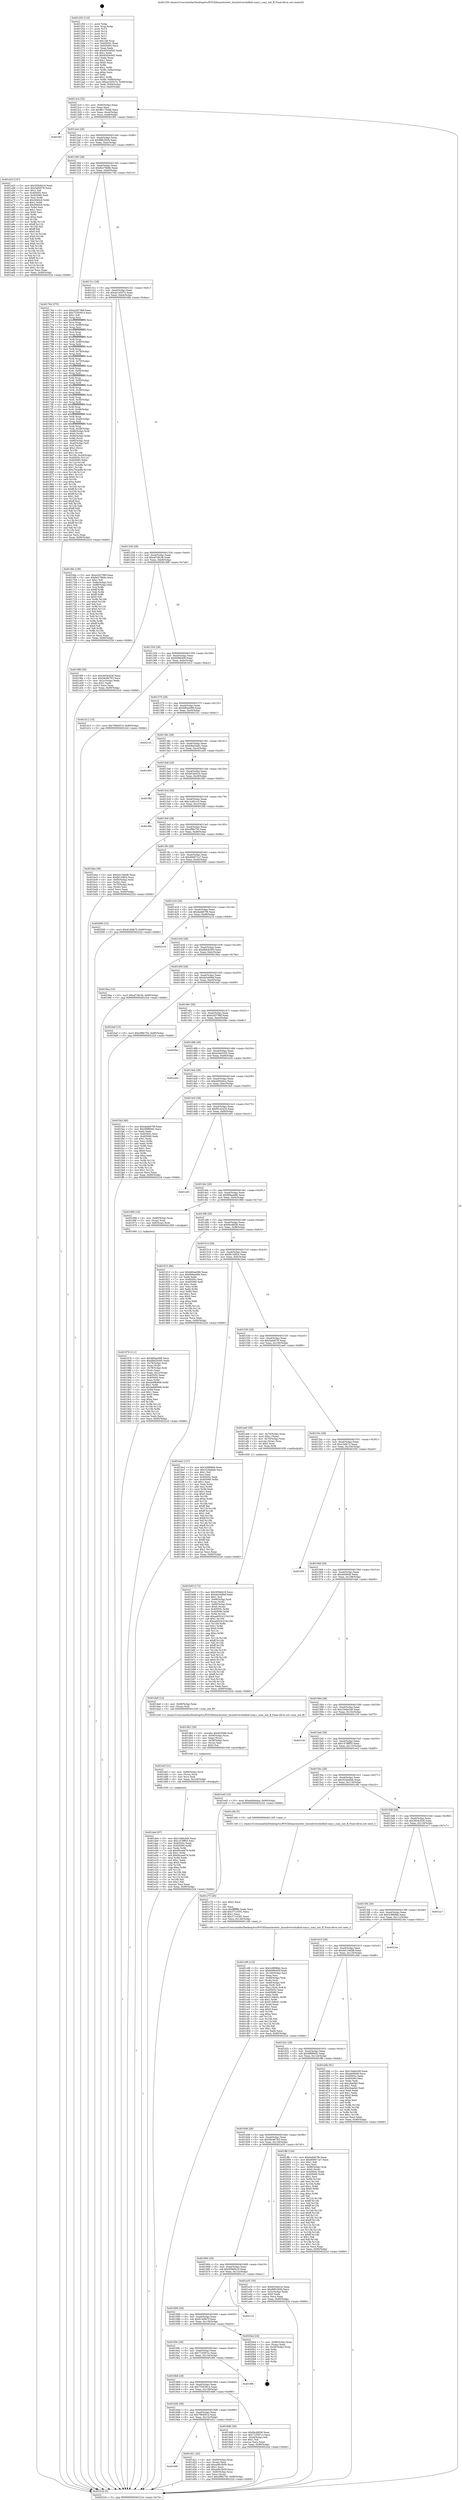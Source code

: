digraph "0x401250" {
  label = "0x401250 (/mnt/c/Users/mathe/Desktop/tcc/POCII/binaries/extr_linuxdrivershidhid-sony.c_sony_init_ff_Final-ollvm.out::main(0))"
  labelloc = "t"
  node[shape=record]

  Entry [label="",width=0.3,height=0.3,shape=circle,fillcolor=black,style=filled]
  "0x4012c4" [label="{
     0x4012c4 [32]\l
     | [instrs]\l
     &nbsp;&nbsp;0x4012c4 \<+6\>: mov -0x90(%rbp),%eax\l
     &nbsp;&nbsp;0x4012ca \<+2\>: mov %eax,%ecx\l
     &nbsp;&nbsp;0x4012cc \<+6\>: sub $0x86175dd8,%ecx\l
     &nbsp;&nbsp;0x4012d2 \<+6\>: mov %eax,-0xa4(%rbp)\l
     &nbsp;&nbsp;0x4012d8 \<+6\>: mov %ecx,-0xa8(%rbp)\l
     &nbsp;&nbsp;0x4012de \<+6\>: je 0000000000401f91 \<main+0xd41\>\l
  }"]
  "0x401f91" [label="{
     0x401f91\l
  }", style=dashed]
  "0x4012e4" [label="{
     0x4012e4 [28]\l
     | [instrs]\l
     &nbsp;&nbsp;0x4012e4 \<+5\>: jmp 00000000004012e9 \<main+0x99\>\l
     &nbsp;&nbsp;0x4012e9 \<+6\>: mov -0xa4(%rbp),%eax\l
     &nbsp;&nbsp;0x4012ef \<+5\>: sub $0x89fc282b,%eax\l
     &nbsp;&nbsp;0x4012f4 \<+6\>: mov %eax,-0xac(%rbp)\l
     &nbsp;&nbsp;0x4012fa \<+6\>: je 0000000000401a53 \<main+0x803\>\l
  }"]
  Exit [label="",width=0.3,height=0.3,shape=circle,fillcolor=black,style=filled,peripheries=2]
  "0x401a53" [label="{
     0x401a53 [147]\l
     | [instrs]\l
     &nbsp;&nbsp;0x401a53 \<+5\>: mov $0x5f3b8418,%eax\l
     &nbsp;&nbsp;0x401a58 \<+5\>: mov $0x5a84078,%ecx\l
     &nbsp;&nbsp;0x401a5d \<+2\>: mov $0x1,%dl\l
     &nbsp;&nbsp;0x401a5f \<+7\>: mov 0x40505c,%esi\l
     &nbsp;&nbsp;0x401a66 \<+7\>: mov 0x405060,%edi\l
     &nbsp;&nbsp;0x401a6d \<+3\>: mov %esi,%r8d\l
     &nbsp;&nbsp;0x401a70 \<+7\>: sub $0x5940c9,%r8d\l
     &nbsp;&nbsp;0x401a77 \<+4\>: sub $0x1,%r8d\l
     &nbsp;&nbsp;0x401a7b \<+7\>: add $0x5940c9,%r8d\l
     &nbsp;&nbsp;0x401a82 \<+4\>: imul %r8d,%esi\l
     &nbsp;&nbsp;0x401a86 \<+3\>: and $0x1,%esi\l
     &nbsp;&nbsp;0x401a89 \<+3\>: cmp $0x0,%esi\l
     &nbsp;&nbsp;0x401a8c \<+4\>: sete %r9b\l
     &nbsp;&nbsp;0x401a90 \<+3\>: cmp $0xa,%edi\l
     &nbsp;&nbsp;0x401a93 \<+4\>: setl %r10b\l
     &nbsp;&nbsp;0x401a97 \<+3\>: mov %r9b,%r11b\l
     &nbsp;&nbsp;0x401a9a \<+4\>: xor $0xff,%r11b\l
     &nbsp;&nbsp;0x401a9e \<+3\>: mov %r10b,%bl\l
     &nbsp;&nbsp;0x401aa1 \<+3\>: xor $0xff,%bl\l
     &nbsp;&nbsp;0x401aa4 \<+3\>: xor $0x0,%dl\l
     &nbsp;&nbsp;0x401aa7 \<+3\>: mov %r11b,%r14b\l
     &nbsp;&nbsp;0x401aaa \<+4\>: and $0x0,%r14b\l
     &nbsp;&nbsp;0x401aae \<+3\>: and %dl,%r9b\l
     &nbsp;&nbsp;0x401ab1 \<+3\>: mov %bl,%r15b\l
     &nbsp;&nbsp;0x401ab4 \<+4\>: and $0x0,%r15b\l
     &nbsp;&nbsp;0x401ab8 \<+3\>: and %dl,%r10b\l
     &nbsp;&nbsp;0x401abb \<+3\>: or %r9b,%r14b\l
     &nbsp;&nbsp;0x401abe \<+3\>: or %r10b,%r15b\l
     &nbsp;&nbsp;0x401ac1 \<+3\>: xor %r15b,%r14b\l
     &nbsp;&nbsp;0x401ac4 \<+3\>: or %bl,%r11b\l
     &nbsp;&nbsp;0x401ac7 \<+4\>: xor $0xff,%r11b\l
     &nbsp;&nbsp;0x401acb \<+3\>: or $0x0,%dl\l
     &nbsp;&nbsp;0x401ace \<+3\>: and %dl,%r11b\l
     &nbsp;&nbsp;0x401ad1 \<+3\>: or %r11b,%r14b\l
     &nbsp;&nbsp;0x401ad4 \<+4\>: test $0x1,%r14b\l
     &nbsp;&nbsp;0x401ad8 \<+3\>: cmovne %ecx,%eax\l
     &nbsp;&nbsp;0x401adb \<+6\>: mov %eax,-0x90(%rbp)\l
     &nbsp;&nbsp;0x401ae1 \<+5\>: jmp 000000000040222d \<main+0xfdd\>\l
  }"]
  "0x401300" [label="{
     0x401300 [28]\l
     | [instrs]\l
     &nbsp;&nbsp;0x401300 \<+5\>: jmp 0000000000401305 \<main+0xb5\>\l
     &nbsp;&nbsp;0x401305 \<+6\>: mov -0xa4(%rbp),%eax\l
     &nbsp;&nbsp;0x40130b \<+5\>: sub $0x8e278b8e,%eax\l
     &nbsp;&nbsp;0x401310 \<+6\>: mov %eax,-0xb0(%rbp)\l
     &nbsp;&nbsp;0x401316 \<+6\>: je 0000000000401764 \<main+0x514\>\l
  }"]
  "0x401de4" [label="{
     0x401de4 [97]\l
     | [instrs]\l
     &nbsp;&nbsp;0x401de4 \<+5\>: mov $0x10e8e549,%eax\l
     &nbsp;&nbsp;0x401de9 \<+5\>: mov $0x1478ff55,%esi\l
     &nbsp;&nbsp;0x401dee \<+7\>: mov 0x40505c,%edx\l
     &nbsp;&nbsp;0x401df5 \<+8\>: mov 0x405060,%r8d\l
     &nbsp;&nbsp;0x401dfd \<+3\>: mov %edx,%r9d\l
     &nbsp;&nbsp;0x401e00 \<+7\>: sub $0x95cee679,%r9d\l
     &nbsp;&nbsp;0x401e07 \<+4\>: sub $0x1,%r9d\l
     &nbsp;&nbsp;0x401e0b \<+7\>: add $0x95cee679,%r9d\l
     &nbsp;&nbsp;0x401e12 \<+4\>: imul %r9d,%edx\l
     &nbsp;&nbsp;0x401e16 \<+3\>: and $0x1,%edx\l
     &nbsp;&nbsp;0x401e19 \<+3\>: cmp $0x0,%edx\l
     &nbsp;&nbsp;0x401e1c \<+4\>: sete %r10b\l
     &nbsp;&nbsp;0x401e20 \<+4\>: cmp $0xa,%r8d\l
     &nbsp;&nbsp;0x401e24 \<+4\>: setl %r11b\l
     &nbsp;&nbsp;0x401e28 \<+3\>: mov %r10b,%bl\l
     &nbsp;&nbsp;0x401e2b \<+3\>: and %r11b,%bl\l
     &nbsp;&nbsp;0x401e2e \<+3\>: xor %r11b,%r10b\l
     &nbsp;&nbsp;0x401e31 \<+3\>: or %r10b,%bl\l
     &nbsp;&nbsp;0x401e34 \<+3\>: test $0x1,%bl\l
     &nbsp;&nbsp;0x401e37 \<+3\>: cmovne %esi,%eax\l
     &nbsp;&nbsp;0x401e3a \<+6\>: mov %eax,-0x90(%rbp)\l
     &nbsp;&nbsp;0x401e40 \<+5\>: jmp 000000000040222d \<main+0xfdd\>\l
  }"]
  "0x401764" [label="{
     0x401764 [370]\l
     | [instrs]\l
     &nbsp;&nbsp;0x401764 \<+5\>: mov $0xe2d3796f,%eax\l
     &nbsp;&nbsp;0x401769 \<+5\>: mov $0x75303914,%ecx\l
     &nbsp;&nbsp;0x40176e \<+2\>: mov $0x1,%dl\l
     &nbsp;&nbsp;0x401770 \<+3\>: mov %rsp,%rsi\l
     &nbsp;&nbsp;0x401773 \<+4\>: add $0xfffffffffffffff0,%rsi\l
     &nbsp;&nbsp;0x401777 \<+3\>: mov %rsi,%rsp\l
     &nbsp;&nbsp;0x40177a \<+7\>: mov %rsi,-0x88(%rbp)\l
     &nbsp;&nbsp;0x401781 \<+3\>: mov %rsp,%rsi\l
     &nbsp;&nbsp;0x401784 \<+4\>: add $0xfffffffffffffff0,%rsi\l
     &nbsp;&nbsp;0x401788 \<+3\>: mov %rsi,%rsp\l
     &nbsp;&nbsp;0x40178b \<+3\>: mov %rsp,%rdi\l
     &nbsp;&nbsp;0x40178e \<+4\>: add $0xfffffffffffffff0,%rdi\l
     &nbsp;&nbsp;0x401792 \<+3\>: mov %rdi,%rsp\l
     &nbsp;&nbsp;0x401795 \<+4\>: mov %rdi,-0x80(%rbp)\l
     &nbsp;&nbsp;0x401799 \<+3\>: mov %rsp,%rdi\l
     &nbsp;&nbsp;0x40179c \<+4\>: add $0xfffffffffffffff0,%rdi\l
     &nbsp;&nbsp;0x4017a0 \<+3\>: mov %rdi,%rsp\l
     &nbsp;&nbsp;0x4017a3 \<+4\>: mov %rdi,-0x78(%rbp)\l
     &nbsp;&nbsp;0x4017a7 \<+3\>: mov %rsp,%rdi\l
     &nbsp;&nbsp;0x4017aa \<+4\>: add $0xfffffffffffffff0,%rdi\l
     &nbsp;&nbsp;0x4017ae \<+3\>: mov %rdi,%rsp\l
     &nbsp;&nbsp;0x4017b1 \<+4\>: mov %rdi,-0x70(%rbp)\l
     &nbsp;&nbsp;0x4017b5 \<+3\>: mov %rsp,%rdi\l
     &nbsp;&nbsp;0x4017b8 \<+4\>: add $0xfffffffffffffff0,%rdi\l
     &nbsp;&nbsp;0x4017bc \<+3\>: mov %rdi,%rsp\l
     &nbsp;&nbsp;0x4017bf \<+4\>: mov %rdi,-0x68(%rbp)\l
     &nbsp;&nbsp;0x4017c3 \<+3\>: mov %rsp,%rdi\l
     &nbsp;&nbsp;0x4017c6 \<+4\>: add $0xfffffffffffffff0,%rdi\l
     &nbsp;&nbsp;0x4017ca \<+3\>: mov %rdi,%rsp\l
     &nbsp;&nbsp;0x4017cd \<+4\>: mov %rdi,-0x60(%rbp)\l
     &nbsp;&nbsp;0x4017d1 \<+3\>: mov %rsp,%rdi\l
     &nbsp;&nbsp;0x4017d4 \<+4\>: add $0xfffffffffffffff0,%rdi\l
     &nbsp;&nbsp;0x4017d8 \<+3\>: mov %rdi,%rsp\l
     &nbsp;&nbsp;0x4017db \<+4\>: mov %rdi,-0x58(%rbp)\l
     &nbsp;&nbsp;0x4017df \<+3\>: mov %rsp,%rdi\l
     &nbsp;&nbsp;0x4017e2 \<+4\>: add $0xfffffffffffffff0,%rdi\l
     &nbsp;&nbsp;0x4017e6 \<+3\>: mov %rdi,%rsp\l
     &nbsp;&nbsp;0x4017e9 \<+4\>: mov %rdi,-0x50(%rbp)\l
     &nbsp;&nbsp;0x4017ed \<+3\>: mov %rsp,%rdi\l
     &nbsp;&nbsp;0x4017f0 \<+4\>: add $0xfffffffffffffff0,%rdi\l
     &nbsp;&nbsp;0x4017f4 \<+3\>: mov %rdi,%rsp\l
     &nbsp;&nbsp;0x4017f7 \<+4\>: mov %rdi,-0x48(%rbp)\l
     &nbsp;&nbsp;0x4017fb \<+3\>: mov %rsp,%rdi\l
     &nbsp;&nbsp;0x4017fe \<+4\>: add $0xfffffffffffffff0,%rdi\l
     &nbsp;&nbsp;0x401802 \<+3\>: mov %rdi,%rsp\l
     &nbsp;&nbsp;0x401805 \<+4\>: mov %rdi,-0x40(%rbp)\l
     &nbsp;&nbsp;0x401809 \<+3\>: mov %rsp,%rdi\l
     &nbsp;&nbsp;0x40180c \<+4\>: add $0xfffffffffffffff0,%rdi\l
     &nbsp;&nbsp;0x401810 \<+3\>: mov %rdi,%rsp\l
     &nbsp;&nbsp;0x401813 \<+4\>: mov %rdi,-0x38(%rbp)\l
     &nbsp;&nbsp;0x401817 \<+7\>: mov -0x88(%rbp),%rdi\l
     &nbsp;&nbsp;0x40181e \<+6\>: movl $0x0,(%rdi)\l
     &nbsp;&nbsp;0x401824 \<+7\>: mov -0x94(%rbp),%r8d\l
     &nbsp;&nbsp;0x40182b \<+3\>: mov %r8d,(%rsi)\l
     &nbsp;&nbsp;0x40182e \<+4\>: mov -0x80(%rbp),%rdi\l
     &nbsp;&nbsp;0x401832 \<+7\>: mov -0xa0(%rbp),%r9\l
     &nbsp;&nbsp;0x401839 \<+3\>: mov %r9,(%rdi)\l
     &nbsp;&nbsp;0x40183c \<+3\>: cmpl $0x2,(%rsi)\l
     &nbsp;&nbsp;0x40183f \<+4\>: setne %r10b\l
     &nbsp;&nbsp;0x401843 \<+4\>: and $0x1,%r10b\l
     &nbsp;&nbsp;0x401847 \<+4\>: mov %r10b,-0x2d(%rbp)\l
     &nbsp;&nbsp;0x40184b \<+8\>: mov 0x40505c,%r11d\l
     &nbsp;&nbsp;0x401853 \<+7\>: mov 0x405060,%ebx\l
     &nbsp;&nbsp;0x40185a \<+3\>: mov %r11d,%r14d\l
     &nbsp;&nbsp;0x40185d \<+7\>: add $0xc7bcadfe,%r14d\l
     &nbsp;&nbsp;0x401864 \<+4\>: sub $0x1,%r14d\l
     &nbsp;&nbsp;0x401868 \<+7\>: sub $0xc7bcadfe,%r14d\l
     &nbsp;&nbsp;0x40186f \<+4\>: imul %r14d,%r11d\l
     &nbsp;&nbsp;0x401873 \<+4\>: and $0x1,%r11d\l
     &nbsp;&nbsp;0x401877 \<+4\>: cmp $0x0,%r11d\l
     &nbsp;&nbsp;0x40187b \<+4\>: sete %r10b\l
     &nbsp;&nbsp;0x40187f \<+3\>: cmp $0xa,%ebx\l
     &nbsp;&nbsp;0x401882 \<+4\>: setl %r15b\l
     &nbsp;&nbsp;0x401886 \<+3\>: mov %r10b,%r12b\l
     &nbsp;&nbsp;0x401889 \<+4\>: xor $0xff,%r12b\l
     &nbsp;&nbsp;0x40188d \<+3\>: mov %r15b,%r13b\l
     &nbsp;&nbsp;0x401890 \<+4\>: xor $0xff,%r13b\l
     &nbsp;&nbsp;0x401894 \<+3\>: xor $0x1,%dl\l
     &nbsp;&nbsp;0x401897 \<+3\>: mov %r12b,%sil\l
     &nbsp;&nbsp;0x40189a \<+4\>: and $0xff,%sil\l
     &nbsp;&nbsp;0x40189e \<+3\>: and %dl,%r10b\l
     &nbsp;&nbsp;0x4018a1 \<+3\>: mov %r13b,%dil\l
     &nbsp;&nbsp;0x4018a4 \<+4\>: and $0xff,%dil\l
     &nbsp;&nbsp;0x4018a8 \<+3\>: and %dl,%r15b\l
     &nbsp;&nbsp;0x4018ab \<+3\>: or %r10b,%sil\l
     &nbsp;&nbsp;0x4018ae \<+3\>: or %r15b,%dil\l
     &nbsp;&nbsp;0x4018b1 \<+3\>: xor %dil,%sil\l
     &nbsp;&nbsp;0x4018b4 \<+3\>: or %r13b,%r12b\l
     &nbsp;&nbsp;0x4018b7 \<+4\>: xor $0xff,%r12b\l
     &nbsp;&nbsp;0x4018bb \<+3\>: or $0x1,%dl\l
     &nbsp;&nbsp;0x4018be \<+3\>: and %dl,%r12b\l
     &nbsp;&nbsp;0x4018c1 \<+3\>: or %r12b,%sil\l
     &nbsp;&nbsp;0x4018c4 \<+4\>: test $0x1,%sil\l
     &nbsp;&nbsp;0x4018c8 \<+3\>: cmovne %ecx,%eax\l
     &nbsp;&nbsp;0x4018cb \<+6\>: mov %eax,-0x90(%rbp)\l
     &nbsp;&nbsp;0x4018d1 \<+5\>: jmp 000000000040222d \<main+0xfdd\>\l
  }"]
  "0x40131c" [label="{
     0x40131c [28]\l
     | [instrs]\l
     &nbsp;&nbsp;0x40131c \<+5\>: jmp 0000000000401321 \<main+0xd1\>\l
     &nbsp;&nbsp;0x401321 \<+6\>: mov -0xa4(%rbp),%eax\l
     &nbsp;&nbsp;0x401327 \<+5\>: sub $0xae1b507e,%eax\l
     &nbsp;&nbsp;0x40132c \<+6\>: mov %eax,-0xb4(%rbp)\l
     &nbsp;&nbsp;0x401332 \<+6\>: je 00000000004016fa \<main+0x4aa\>\l
  }"]
  "0x401dcf" [label="{
     0x401dcf [21]\l
     | [instrs]\l
     &nbsp;&nbsp;0x401dcf \<+4\>: mov -0x68(%rbp),%rcx\l
     &nbsp;&nbsp;0x401dd3 \<+3\>: mov (%rcx),%rcx\l
     &nbsp;&nbsp;0x401dd6 \<+3\>: mov %rcx,%rdi\l
     &nbsp;&nbsp;0x401dd9 \<+6\>: mov %eax,-0x144(%rbp)\l
     &nbsp;&nbsp;0x401ddf \<+5\>: call 0000000000401030 \<free@plt\>\l
     | [calls]\l
     &nbsp;&nbsp;0x401030 \{1\} (unknown)\l
  }"]
  "0x4016fa" [label="{
     0x4016fa [106]\l
     | [instrs]\l
     &nbsp;&nbsp;0x4016fa \<+5\>: mov $0xe2d3796f,%eax\l
     &nbsp;&nbsp;0x4016ff \<+5\>: mov $0x8e278b8e,%ecx\l
     &nbsp;&nbsp;0x401704 \<+2\>: mov $0x1,%dl\l
     &nbsp;&nbsp;0x401706 \<+7\>: mov -0x8a(%rbp),%sil\l
     &nbsp;&nbsp;0x40170d \<+7\>: mov -0x89(%rbp),%dil\l
     &nbsp;&nbsp;0x401714 \<+3\>: mov %sil,%r8b\l
     &nbsp;&nbsp;0x401717 \<+4\>: xor $0xff,%r8b\l
     &nbsp;&nbsp;0x40171b \<+3\>: mov %dil,%r9b\l
     &nbsp;&nbsp;0x40171e \<+4\>: xor $0xff,%r9b\l
     &nbsp;&nbsp;0x401722 \<+3\>: xor $0x0,%dl\l
     &nbsp;&nbsp;0x401725 \<+3\>: mov %r8b,%r10b\l
     &nbsp;&nbsp;0x401728 \<+4\>: and $0x0,%r10b\l
     &nbsp;&nbsp;0x40172c \<+3\>: and %dl,%sil\l
     &nbsp;&nbsp;0x40172f \<+3\>: mov %r9b,%r11b\l
     &nbsp;&nbsp;0x401732 \<+4\>: and $0x0,%r11b\l
     &nbsp;&nbsp;0x401736 \<+3\>: and %dl,%dil\l
     &nbsp;&nbsp;0x401739 \<+3\>: or %sil,%r10b\l
     &nbsp;&nbsp;0x40173c \<+3\>: or %dil,%r11b\l
     &nbsp;&nbsp;0x40173f \<+3\>: xor %r11b,%r10b\l
     &nbsp;&nbsp;0x401742 \<+3\>: or %r9b,%r8b\l
     &nbsp;&nbsp;0x401745 \<+4\>: xor $0xff,%r8b\l
     &nbsp;&nbsp;0x401749 \<+3\>: or $0x0,%dl\l
     &nbsp;&nbsp;0x40174c \<+3\>: and %dl,%r8b\l
     &nbsp;&nbsp;0x40174f \<+3\>: or %r8b,%r10b\l
     &nbsp;&nbsp;0x401752 \<+4\>: test $0x1,%r10b\l
     &nbsp;&nbsp;0x401756 \<+3\>: cmovne %ecx,%eax\l
     &nbsp;&nbsp;0x401759 \<+6\>: mov %eax,-0x90(%rbp)\l
     &nbsp;&nbsp;0x40175f \<+5\>: jmp 000000000040222d \<main+0xfdd\>\l
  }"]
  "0x401338" [label="{
     0x401338 [28]\l
     | [instrs]\l
     &nbsp;&nbsp;0x401338 \<+5\>: jmp 000000000040133d \<main+0xed\>\l
     &nbsp;&nbsp;0x40133d \<+6\>: mov -0xa4(%rbp),%eax\l
     &nbsp;&nbsp;0x401343 \<+5\>: sub $0xaf74fc38,%eax\l
     &nbsp;&nbsp;0x401348 \<+6\>: mov %eax,-0xb8(%rbp)\l
     &nbsp;&nbsp;0x40134e \<+6\>: je 00000000004019f9 \<main+0x7a9\>\l
  }"]
  "0x40222d" [label="{
     0x40222d [5]\l
     | [instrs]\l
     &nbsp;&nbsp;0x40222d \<+5\>: jmp 00000000004012c4 \<main+0x74\>\l
  }"]
  "0x401250" [label="{
     0x401250 [116]\l
     | [instrs]\l
     &nbsp;&nbsp;0x401250 \<+1\>: push %rbp\l
     &nbsp;&nbsp;0x401251 \<+3\>: mov %rsp,%rbp\l
     &nbsp;&nbsp;0x401254 \<+2\>: push %r15\l
     &nbsp;&nbsp;0x401256 \<+2\>: push %r14\l
     &nbsp;&nbsp;0x401258 \<+2\>: push %r13\l
     &nbsp;&nbsp;0x40125a \<+2\>: push %r12\l
     &nbsp;&nbsp;0x40125c \<+1\>: push %rbx\l
     &nbsp;&nbsp;0x40125d \<+7\>: sub $0x148,%rsp\l
     &nbsp;&nbsp;0x401264 \<+7\>: mov 0x40505c,%eax\l
     &nbsp;&nbsp;0x40126b \<+7\>: mov 0x405060,%ecx\l
     &nbsp;&nbsp;0x401272 \<+2\>: mov %eax,%edx\l
     &nbsp;&nbsp;0x401274 \<+6\>: add $0x93d3e0d3,%edx\l
     &nbsp;&nbsp;0x40127a \<+3\>: sub $0x1,%edx\l
     &nbsp;&nbsp;0x40127d \<+6\>: sub $0x93d3e0d3,%edx\l
     &nbsp;&nbsp;0x401283 \<+3\>: imul %edx,%eax\l
     &nbsp;&nbsp;0x401286 \<+3\>: and $0x1,%eax\l
     &nbsp;&nbsp;0x401289 \<+3\>: cmp $0x0,%eax\l
     &nbsp;&nbsp;0x40128c \<+4\>: sete %r8b\l
     &nbsp;&nbsp;0x401290 \<+4\>: and $0x1,%r8b\l
     &nbsp;&nbsp;0x401294 \<+7\>: mov %r8b,-0x8a(%rbp)\l
     &nbsp;&nbsp;0x40129b \<+3\>: cmp $0xa,%ecx\l
     &nbsp;&nbsp;0x40129e \<+4\>: setl %r8b\l
     &nbsp;&nbsp;0x4012a2 \<+4\>: and $0x1,%r8b\l
     &nbsp;&nbsp;0x4012a6 \<+7\>: mov %r8b,-0x89(%rbp)\l
     &nbsp;&nbsp;0x4012ad \<+10\>: movl $0xae1b507e,-0x90(%rbp)\l
     &nbsp;&nbsp;0x4012b7 \<+6\>: mov %edi,-0x94(%rbp)\l
     &nbsp;&nbsp;0x4012bd \<+7\>: mov %rsi,-0xa0(%rbp)\l
  }"]
  "0x401db2" [label="{
     0x401db2 [29]\l
     | [instrs]\l
     &nbsp;&nbsp;0x401db2 \<+10\>: movabs $0x4030d6,%rdi\l
     &nbsp;&nbsp;0x401dbc \<+4\>: mov -0x58(%rbp),%rcx\l
     &nbsp;&nbsp;0x401dc0 \<+2\>: mov %eax,(%rcx)\l
     &nbsp;&nbsp;0x401dc2 \<+4\>: mov -0x58(%rbp),%rcx\l
     &nbsp;&nbsp;0x401dc6 \<+2\>: mov (%rcx),%esi\l
     &nbsp;&nbsp;0x401dc8 \<+2\>: mov $0x0,%al\l
     &nbsp;&nbsp;0x401dca \<+5\>: call 0000000000401040 \<printf@plt\>\l
     | [calls]\l
     &nbsp;&nbsp;0x401040 \{1\} (unknown)\l
  }"]
  "0x4016f0" [label="{
     0x4016f0\l
  }", style=dashed]
  "0x4019f9" [label="{
     0x4019f9 [30]\l
     | [instrs]\l
     &nbsp;&nbsp;0x4019f9 \<+5\>: mov $0x3654c628,%eax\l
     &nbsp;&nbsp;0x4019fe \<+5\>: mov $0x58c86763,%ecx\l
     &nbsp;&nbsp;0x401a03 \<+3\>: mov -0x2c(%rbp),%edx\l
     &nbsp;&nbsp;0x401a06 \<+3\>: cmp $0x1,%edx\l
     &nbsp;&nbsp;0x401a09 \<+3\>: cmovl %ecx,%eax\l
     &nbsp;&nbsp;0x401a0c \<+6\>: mov %eax,-0x90(%rbp)\l
     &nbsp;&nbsp;0x401a12 \<+5\>: jmp 000000000040222d \<main+0xfdd\>\l
  }"]
  "0x401354" [label="{
     0x401354 [28]\l
     | [instrs]\l
     &nbsp;&nbsp;0x401354 \<+5\>: jmp 0000000000401359 \<main+0x109\>\l
     &nbsp;&nbsp;0x401359 \<+6\>: mov -0xa4(%rbp),%eax\l
     &nbsp;&nbsp;0x40135f \<+5\>: sub $0xb099c65f,%eax\l
     &nbsp;&nbsp;0x401364 \<+6\>: mov %eax,-0xbc(%rbp)\l
     &nbsp;&nbsp;0x40136a \<+6\>: je 0000000000401d12 \<main+0xac2\>\l
  }"]
  "0x401d21" [label="{
     0x401d21 [42]\l
     | [instrs]\l
     &nbsp;&nbsp;0x401d21 \<+4\>: mov -0x60(%rbp),%rax\l
     &nbsp;&nbsp;0x401d25 \<+2\>: mov (%rax),%ecx\l
     &nbsp;&nbsp;0x401d27 \<+6\>: add $0xa09c3b59,%ecx\l
     &nbsp;&nbsp;0x401d2d \<+3\>: add $0x1,%ecx\l
     &nbsp;&nbsp;0x401d30 \<+6\>: sub $0xa09c3b59,%ecx\l
     &nbsp;&nbsp;0x401d36 \<+4\>: mov -0x60(%rbp),%rax\l
     &nbsp;&nbsp;0x401d3a \<+2\>: mov %ecx,(%rax)\l
     &nbsp;&nbsp;0x401d3c \<+10\>: movl $0xcf9fe750,-0x90(%rbp)\l
     &nbsp;&nbsp;0x401d46 \<+5\>: jmp 000000000040222d \<main+0xfdd\>\l
  }"]
  "0x401d12" [label="{
     0x401d12 [15]\l
     | [instrs]\l
     &nbsp;&nbsp;0x401d12 \<+10\>: movl $0x79645f14,-0x90(%rbp)\l
     &nbsp;&nbsp;0x401d1c \<+5\>: jmp 000000000040222d \<main+0xfdd\>\l
  }"]
  "0x401370" [label="{
     0x401370 [28]\l
     | [instrs]\l
     &nbsp;&nbsp;0x401370 \<+5\>: jmp 0000000000401375 \<main+0x125\>\l
     &nbsp;&nbsp;0x401375 \<+6\>: mov -0xa4(%rbp),%eax\l
     &nbsp;&nbsp;0x40137b \<+5\>: sub $0xb80ae096,%eax\l
     &nbsp;&nbsp;0x401380 \<+6\>: mov %eax,-0xc0(%rbp)\l
     &nbsp;&nbsp;0x401386 \<+6\>: je 0000000000402101 \<main+0xeb1\>\l
  }"]
  "0x401c98" [label="{
     0x401c98 [122]\l
     | [instrs]\l
     &nbsp;&nbsp;0x401c98 \<+5\>: mov $0x3c9f08bb,%ecx\l
     &nbsp;&nbsp;0x401c9d \<+5\>: mov $0xb099c65f,%edx\l
     &nbsp;&nbsp;0x401ca2 \<+6\>: mov -0x140(%rbp),%esi\l
     &nbsp;&nbsp;0x401ca8 \<+3\>: imul %eax,%esi\l
     &nbsp;&nbsp;0x401cab \<+4\>: mov -0x68(%rbp),%rdi\l
     &nbsp;&nbsp;0x401caf \<+3\>: mov (%rdi),%rdi\l
     &nbsp;&nbsp;0x401cb2 \<+4\>: mov -0x60(%rbp),%r8\l
     &nbsp;&nbsp;0x401cb6 \<+3\>: movslq (%r8),%r8\l
     &nbsp;&nbsp;0x401cb9 \<+4\>: mov %esi,(%rdi,%r8,4)\l
     &nbsp;&nbsp;0x401cbd \<+7\>: mov 0x40505c,%eax\l
     &nbsp;&nbsp;0x401cc4 \<+7\>: mov 0x405060,%esi\l
     &nbsp;&nbsp;0x401ccb \<+3\>: mov %eax,%r9d\l
     &nbsp;&nbsp;0x401cce \<+7\>: add $0x513dfc61,%r9d\l
     &nbsp;&nbsp;0x401cd5 \<+4\>: sub $0x1,%r9d\l
     &nbsp;&nbsp;0x401cd9 \<+7\>: sub $0x513dfc61,%r9d\l
     &nbsp;&nbsp;0x401ce0 \<+4\>: imul %r9d,%eax\l
     &nbsp;&nbsp;0x401ce4 \<+3\>: and $0x1,%eax\l
     &nbsp;&nbsp;0x401ce7 \<+3\>: cmp $0x0,%eax\l
     &nbsp;&nbsp;0x401cea \<+4\>: sete %r10b\l
     &nbsp;&nbsp;0x401cee \<+3\>: cmp $0xa,%esi\l
     &nbsp;&nbsp;0x401cf1 \<+4\>: setl %r11b\l
     &nbsp;&nbsp;0x401cf5 \<+3\>: mov %r10b,%bl\l
     &nbsp;&nbsp;0x401cf8 \<+3\>: and %r11b,%bl\l
     &nbsp;&nbsp;0x401cfb \<+3\>: xor %r11b,%r10b\l
     &nbsp;&nbsp;0x401cfe \<+3\>: or %r10b,%bl\l
     &nbsp;&nbsp;0x401d01 \<+3\>: test $0x1,%bl\l
     &nbsp;&nbsp;0x401d04 \<+3\>: cmovne %edx,%ecx\l
     &nbsp;&nbsp;0x401d07 \<+6\>: mov %ecx,-0x90(%rbp)\l
     &nbsp;&nbsp;0x401d0d \<+5\>: jmp 000000000040222d \<main+0xfdd\>\l
  }"]
  "0x402101" [label="{
     0x402101\l
  }", style=dashed]
  "0x40138c" [label="{
     0x40138c [28]\l
     | [instrs]\l
     &nbsp;&nbsp;0x40138c \<+5\>: jmp 0000000000401391 \<main+0x141\>\l
     &nbsp;&nbsp;0x401391 \<+6\>: mov -0xa4(%rbp),%eax\l
     &nbsp;&nbsp;0x401397 \<+5\>: sub $0xb9a03a81,%eax\l
     &nbsp;&nbsp;0x40139c \<+6\>: mov %eax,-0xc4(%rbp)\l
     &nbsp;&nbsp;0x4013a2 \<+6\>: je 0000000000401eb5 \<main+0xc65\>\l
  }"]
  "0x401c70" [label="{
     0x401c70 [40]\l
     | [instrs]\l
     &nbsp;&nbsp;0x401c70 \<+5\>: mov $0x2,%ecx\l
     &nbsp;&nbsp;0x401c75 \<+1\>: cltd\l
     &nbsp;&nbsp;0x401c76 \<+2\>: idiv %ecx\l
     &nbsp;&nbsp;0x401c78 \<+6\>: imul $0xfffffffe,%edx,%ecx\l
     &nbsp;&nbsp;0x401c7e \<+6\>: add $0x371c03f1,%ecx\l
     &nbsp;&nbsp;0x401c84 \<+3\>: add $0x1,%ecx\l
     &nbsp;&nbsp;0x401c87 \<+6\>: sub $0x371c03f1,%ecx\l
     &nbsp;&nbsp;0x401c8d \<+6\>: mov %ecx,-0x140(%rbp)\l
     &nbsp;&nbsp;0x401c93 \<+5\>: call 0000000000401160 \<next_i\>\l
     | [calls]\l
     &nbsp;&nbsp;0x401160 \{1\} (/mnt/c/Users/mathe/Desktop/tcc/POCII/binaries/extr_linuxdrivershidhid-sony.c_sony_init_ff_Final-ollvm.out::next_i)\l
  }"]
  "0x401eb5" [label="{
     0x401eb5\l
  }", style=dashed]
  "0x4013a8" [label="{
     0x4013a8 [28]\l
     | [instrs]\l
     &nbsp;&nbsp;0x4013a8 \<+5\>: jmp 00000000004013ad \<main+0x15d\>\l
     &nbsp;&nbsp;0x4013ad \<+6\>: mov -0xa4(%rbp),%eax\l
     &nbsp;&nbsp;0x4013b3 \<+5\>: sub $0xbf1bb41b,%eax\l
     &nbsp;&nbsp;0x4013b8 \<+6\>: mov %eax,-0xc8(%rbp)\l
     &nbsp;&nbsp;0x4013be \<+6\>: je 0000000000401f82 \<main+0xd32\>\l
  }"]
  "0x401b03" [label="{
     0x401b03 [172]\l
     | [instrs]\l
     &nbsp;&nbsp;0x401b03 \<+5\>: mov $0x5f3b8418,%ecx\l
     &nbsp;&nbsp;0x401b08 \<+5\>: mov $0xde2dd9ef,%edx\l
     &nbsp;&nbsp;0x401b0d \<+3\>: mov $0x1,%sil\l
     &nbsp;&nbsp;0x401b10 \<+4\>: mov -0x68(%rbp),%rdi\l
     &nbsp;&nbsp;0x401b14 \<+3\>: mov %rax,(%rdi)\l
     &nbsp;&nbsp;0x401b17 \<+4\>: mov -0x60(%rbp),%rax\l
     &nbsp;&nbsp;0x401b1b \<+6\>: movl $0x0,(%rax)\l
     &nbsp;&nbsp;0x401b21 \<+8\>: mov 0x40505c,%r8d\l
     &nbsp;&nbsp;0x401b29 \<+8\>: mov 0x405060,%r9d\l
     &nbsp;&nbsp;0x401b31 \<+3\>: mov %r8d,%r10d\l
     &nbsp;&nbsp;0x401b34 \<+7\>: add $0xae65241f,%r10d\l
     &nbsp;&nbsp;0x401b3b \<+4\>: sub $0x1,%r10d\l
     &nbsp;&nbsp;0x401b3f \<+7\>: sub $0xae65241f,%r10d\l
     &nbsp;&nbsp;0x401b46 \<+4\>: imul %r10d,%r8d\l
     &nbsp;&nbsp;0x401b4a \<+4\>: and $0x1,%r8d\l
     &nbsp;&nbsp;0x401b4e \<+4\>: cmp $0x0,%r8d\l
     &nbsp;&nbsp;0x401b52 \<+4\>: sete %r11b\l
     &nbsp;&nbsp;0x401b56 \<+4\>: cmp $0xa,%r9d\l
     &nbsp;&nbsp;0x401b5a \<+3\>: setl %bl\l
     &nbsp;&nbsp;0x401b5d \<+3\>: mov %r11b,%r14b\l
     &nbsp;&nbsp;0x401b60 \<+4\>: xor $0xff,%r14b\l
     &nbsp;&nbsp;0x401b64 \<+3\>: mov %bl,%r15b\l
     &nbsp;&nbsp;0x401b67 \<+4\>: xor $0xff,%r15b\l
     &nbsp;&nbsp;0x401b6b \<+4\>: xor $0x0,%sil\l
     &nbsp;&nbsp;0x401b6f \<+3\>: mov %r14b,%r12b\l
     &nbsp;&nbsp;0x401b72 \<+4\>: and $0x0,%r12b\l
     &nbsp;&nbsp;0x401b76 \<+3\>: and %sil,%r11b\l
     &nbsp;&nbsp;0x401b79 \<+3\>: mov %r15b,%r13b\l
     &nbsp;&nbsp;0x401b7c \<+4\>: and $0x0,%r13b\l
     &nbsp;&nbsp;0x401b80 \<+3\>: and %sil,%bl\l
     &nbsp;&nbsp;0x401b83 \<+3\>: or %r11b,%r12b\l
     &nbsp;&nbsp;0x401b86 \<+3\>: or %bl,%r13b\l
     &nbsp;&nbsp;0x401b89 \<+3\>: xor %r13b,%r12b\l
     &nbsp;&nbsp;0x401b8c \<+3\>: or %r15b,%r14b\l
     &nbsp;&nbsp;0x401b8f \<+4\>: xor $0xff,%r14b\l
     &nbsp;&nbsp;0x401b93 \<+4\>: or $0x0,%sil\l
     &nbsp;&nbsp;0x401b97 \<+3\>: and %sil,%r14b\l
     &nbsp;&nbsp;0x401b9a \<+3\>: or %r14b,%r12b\l
     &nbsp;&nbsp;0x401b9d \<+4\>: test $0x1,%r12b\l
     &nbsp;&nbsp;0x401ba1 \<+3\>: cmovne %edx,%ecx\l
     &nbsp;&nbsp;0x401ba4 \<+6\>: mov %ecx,-0x90(%rbp)\l
     &nbsp;&nbsp;0x401baa \<+5\>: jmp 000000000040222d \<main+0xfdd\>\l
  }"]
  "0x401f82" [label="{
     0x401f82\l
  }", style=dashed]
  "0x4013c4" [label="{
     0x4013c4 [28]\l
     | [instrs]\l
     &nbsp;&nbsp;0x4013c4 \<+5\>: jmp 00000000004013c9 \<main+0x179\>\l
     &nbsp;&nbsp;0x4013c9 \<+6\>: mov -0xa4(%rbp),%eax\l
     &nbsp;&nbsp;0x4013cf \<+5\>: sub $0xc1a91cc3,%eax\l
     &nbsp;&nbsp;0x4013d4 \<+6\>: mov %eax,-0xcc(%rbp)\l
     &nbsp;&nbsp;0x4013da \<+6\>: je 0000000000401f0b \<main+0xcbb\>\l
  }"]
  "0x40197b" [label="{
     0x40197b [111]\l
     | [instrs]\l
     &nbsp;&nbsp;0x40197b \<+5\>: mov $0xb80ae096,%ecx\l
     &nbsp;&nbsp;0x401980 \<+5\>: mov $0xdb62b393,%edx\l
     &nbsp;&nbsp;0x401985 \<+4\>: mov -0x78(%rbp),%rdi\l
     &nbsp;&nbsp;0x401989 \<+2\>: mov %eax,(%rdi)\l
     &nbsp;&nbsp;0x40198b \<+4\>: mov -0x78(%rbp),%rdi\l
     &nbsp;&nbsp;0x40198f \<+2\>: mov (%rdi),%eax\l
     &nbsp;&nbsp;0x401991 \<+3\>: mov %eax,-0x2c(%rbp)\l
     &nbsp;&nbsp;0x401994 \<+7\>: mov 0x40505c,%eax\l
     &nbsp;&nbsp;0x40199b \<+7\>: mov 0x405060,%esi\l
     &nbsp;&nbsp;0x4019a2 \<+3\>: mov %eax,%r8d\l
     &nbsp;&nbsp;0x4019a5 \<+7\>: sub $0x4e68b908,%r8d\l
     &nbsp;&nbsp;0x4019ac \<+4\>: sub $0x1,%r8d\l
     &nbsp;&nbsp;0x4019b0 \<+7\>: add $0x4e68b908,%r8d\l
     &nbsp;&nbsp;0x4019b7 \<+4\>: imul %r8d,%eax\l
     &nbsp;&nbsp;0x4019bb \<+3\>: and $0x1,%eax\l
     &nbsp;&nbsp;0x4019be \<+3\>: cmp $0x0,%eax\l
     &nbsp;&nbsp;0x4019c1 \<+4\>: sete %r9b\l
     &nbsp;&nbsp;0x4019c5 \<+3\>: cmp $0xa,%esi\l
     &nbsp;&nbsp;0x4019c8 \<+4\>: setl %r10b\l
     &nbsp;&nbsp;0x4019cc \<+3\>: mov %r9b,%r11b\l
     &nbsp;&nbsp;0x4019cf \<+3\>: and %r10b,%r11b\l
     &nbsp;&nbsp;0x4019d2 \<+3\>: xor %r10b,%r9b\l
     &nbsp;&nbsp;0x4019d5 \<+3\>: or %r9b,%r11b\l
     &nbsp;&nbsp;0x4019d8 \<+4\>: test $0x1,%r11b\l
     &nbsp;&nbsp;0x4019dc \<+3\>: cmovne %edx,%ecx\l
     &nbsp;&nbsp;0x4019df \<+6\>: mov %ecx,-0x90(%rbp)\l
     &nbsp;&nbsp;0x4019e5 \<+5\>: jmp 000000000040222d \<main+0xfdd\>\l
  }"]
  "0x401f0b" [label="{
     0x401f0b\l
  }", style=dashed]
  "0x4013e0" [label="{
     0x4013e0 [28]\l
     | [instrs]\l
     &nbsp;&nbsp;0x4013e0 \<+5\>: jmp 00000000004013e5 \<main+0x195\>\l
     &nbsp;&nbsp;0x4013e5 \<+6\>: mov -0xa4(%rbp),%eax\l
     &nbsp;&nbsp;0x4013eb \<+5\>: sub $0xcf9fe750,%eax\l
     &nbsp;&nbsp;0x4013f0 \<+6\>: mov %eax,-0xd0(%rbp)\l
     &nbsp;&nbsp;0x4013f6 \<+6\>: je 0000000000401bbe \<main+0x96e\>\l
  }"]
  "0x4016d4" [label="{
     0x4016d4 [28]\l
     | [instrs]\l
     &nbsp;&nbsp;0x4016d4 \<+5\>: jmp 00000000004016d9 \<main+0x489\>\l
     &nbsp;&nbsp;0x4016d9 \<+6\>: mov -0xa4(%rbp),%eax\l
     &nbsp;&nbsp;0x4016df \<+5\>: sub $0x79645f14,%eax\l
     &nbsp;&nbsp;0x4016e4 \<+6\>: mov %eax,-0x13c(%rbp)\l
     &nbsp;&nbsp;0x4016ea \<+6\>: je 0000000000401d21 \<main+0xad1\>\l
  }"]
  "0x401bbe" [label="{
     0x401bbe [36]\l
     | [instrs]\l
     &nbsp;&nbsp;0x401bbe \<+5\>: mov $0x4d1340d8,%eax\l
     &nbsp;&nbsp;0x401bc3 \<+5\>: mov $0xfb13df24,%ecx\l
     &nbsp;&nbsp;0x401bc8 \<+4\>: mov -0x60(%rbp),%rdx\l
     &nbsp;&nbsp;0x401bcc \<+2\>: mov (%rdx),%esi\l
     &nbsp;&nbsp;0x401bce \<+4\>: mov -0x70(%rbp),%rdx\l
     &nbsp;&nbsp;0x401bd2 \<+2\>: cmp (%rdx),%esi\l
     &nbsp;&nbsp;0x401bd4 \<+3\>: cmovl %ecx,%eax\l
     &nbsp;&nbsp;0x401bd7 \<+6\>: mov %eax,-0x90(%rbp)\l
     &nbsp;&nbsp;0x401bdd \<+5\>: jmp 000000000040222d \<main+0xfdd\>\l
  }"]
  "0x4013fc" [label="{
     0x4013fc [28]\l
     | [instrs]\l
     &nbsp;&nbsp;0x4013fc \<+5\>: jmp 0000000000401401 \<main+0x1b1\>\l
     &nbsp;&nbsp;0x401401 \<+6\>: mov -0xa4(%rbp),%eax\l
     &nbsp;&nbsp;0x401407 \<+5\>: sub $0xd00671a7,%eax\l
     &nbsp;&nbsp;0x40140c \<+6\>: mov %eax,-0xd4(%rbp)\l
     &nbsp;&nbsp;0x401412 \<+6\>: je 0000000000402095 \<main+0xe45\>\l
  }"]
  "0x4018d6" [label="{
     0x4018d6 [30]\l
     | [instrs]\l
     &nbsp;&nbsp;0x4018d6 \<+5\>: mov $0xf4cdfd36,%eax\l
     &nbsp;&nbsp;0x4018db \<+5\>: mov $0x710587cc,%ecx\l
     &nbsp;&nbsp;0x4018e0 \<+3\>: mov -0x2d(%rbp),%dl\l
     &nbsp;&nbsp;0x4018e3 \<+3\>: test $0x1,%dl\l
     &nbsp;&nbsp;0x4018e6 \<+3\>: cmovne %ecx,%eax\l
     &nbsp;&nbsp;0x4018e9 \<+6\>: mov %eax,-0x90(%rbp)\l
     &nbsp;&nbsp;0x4018ef \<+5\>: jmp 000000000040222d \<main+0xfdd\>\l
  }"]
  "0x402095" [label="{
     0x402095 [15]\l
     | [instrs]\l
     &nbsp;&nbsp;0x402095 \<+10\>: movl $0x6140fe7f,-0x90(%rbp)\l
     &nbsp;&nbsp;0x40209f \<+5\>: jmp 000000000040222d \<main+0xfdd\>\l
  }"]
  "0x401418" [label="{
     0x401418 [28]\l
     | [instrs]\l
     &nbsp;&nbsp;0x401418 \<+5\>: jmp 000000000040141d \<main+0x1cd\>\l
     &nbsp;&nbsp;0x40141d \<+6\>: mov -0xa4(%rbp),%eax\l
     &nbsp;&nbsp;0x401423 \<+5\>: sub $0xda4b67f6,%eax\l
     &nbsp;&nbsp;0x401428 \<+6\>: mov %eax,-0xd8(%rbp)\l
     &nbsp;&nbsp;0x40142e \<+6\>: je 0000000000402216 \<main+0xfc6\>\l
  }"]
  "0x4016b8" [label="{
     0x4016b8 [28]\l
     | [instrs]\l
     &nbsp;&nbsp;0x4016b8 \<+5\>: jmp 00000000004016bd \<main+0x46d\>\l
     &nbsp;&nbsp;0x4016bd \<+6\>: mov -0xa4(%rbp),%eax\l
     &nbsp;&nbsp;0x4016c3 \<+5\>: sub $0x75303914,%eax\l
     &nbsp;&nbsp;0x4016c8 \<+6\>: mov %eax,-0x138(%rbp)\l
     &nbsp;&nbsp;0x4016ce \<+6\>: je 00000000004018d6 \<main+0x686\>\l
  }"]
  "0x402216" [label="{
     0x402216\l
  }", style=dashed]
  "0x401434" [label="{
     0x401434 [28]\l
     | [instrs]\l
     &nbsp;&nbsp;0x401434 \<+5\>: jmp 0000000000401439 \<main+0x1e9\>\l
     &nbsp;&nbsp;0x401439 \<+6\>: mov -0xa4(%rbp),%eax\l
     &nbsp;&nbsp;0x40143f \<+5\>: sub $0xdb62b393,%eax\l
     &nbsp;&nbsp;0x401444 \<+6\>: mov %eax,-0xdc(%rbp)\l
     &nbsp;&nbsp;0x40144a \<+6\>: je 00000000004019ea \<main+0x79a\>\l
  }"]
  "0x4018f4" [label="{
     0x4018f4\l
  }", style=dashed]
  "0x4019ea" [label="{
     0x4019ea [15]\l
     | [instrs]\l
     &nbsp;&nbsp;0x4019ea \<+10\>: movl $0xaf74fc38,-0x90(%rbp)\l
     &nbsp;&nbsp;0x4019f4 \<+5\>: jmp 000000000040222d \<main+0xfdd\>\l
  }"]
  "0x401450" [label="{
     0x401450 [28]\l
     | [instrs]\l
     &nbsp;&nbsp;0x401450 \<+5\>: jmp 0000000000401455 \<main+0x205\>\l
     &nbsp;&nbsp;0x401455 \<+6\>: mov -0xa4(%rbp),%eax\l
     &nbsp;&nbsp;0x40145b \<+5\>: sub $0xde2dd9ef,%eax\l
     &nbsp;&nbsp;0x401460 \<+6\>: mov %eax,-0xe0(%rbp)\l
     &nbsp;&nbsp;0x401466 \<+6\>: je 0000000000401baf \<main+0x95f\>\l
  }"]
  "0x40169c" [label="{
     0x40169c [28]\l
     | [instrs]\l
     &nbsp;&nbsp;0x40169c \<+5\>: jmp 00000000004016a1 \<main+0x451\>\l
     &nbsp;&nbsp;0x4016a1 \<+6\>: mov -0xa4(%rbp),%eax\l
     &nbsp;&nbsp;0x4016a7 \<+5\>: sub $0x710587cc,%eax\l
     &nbsp;&nbsp;0x4016ac \<+6\>: mov %eax,-0x134(%rbp)\l
     &nbsp;&nbsp;0x4016b2 \<+6\>: je 00000000004018f4 \<main+0x6a4\>\l
  }"]
  "0x401baf" [label="{
     0x401baf [15]\l
     | [instrs]\l
     &nbsp;&nbsp;0x401baf \<+10\>: movl $0xcf9fe750,-0x90(%rbp)\l
     &nbsp;&nbsp;0x401bb9 \<+5\>: jmp 000000000040222d \<main+0xfdd\>\l
  }"]
  "0x40146c" [label="{
     0x40146c [28]\l
     | [instrs]\l
     &nbsp;&nbsp;0x40146c \<+5\>: jmp 0000000000401471 \<main+0x221\>\l
     &nbsp;&nbsp;0x401471 \<+6\>: mov -0xa4(%rbp),%eax\l
     &nbsp;&nbsp;0x401477 \<+5\>: sub $0xe2d3796f,%eax\l
     &nbsp;&nbsp;0x40147c \<+6\>: mov %eax,-0xe4(%rbp)\l
     &nbsp;&nbsp;0x401482 \<+6\>: je 00000000004020bc \<main+0xe6c\>\l
  }"]
  "0x4020a4" [label="{
     0x4020a4 [24]\l
     | [instrs]\l
     &nbsp;&nbsp;0x4020a4 \<+7\>: mov -0x88(%rbp),%rax\l
     &nbsp;&nbsp;0x4020ab \<+2\>: mov (%rax),%eax\l
     &nbsp;&nbsp;0x4020ad \<+4\>: lea -0x28(%rbp),%rsp\l
     &nbsp;&nbsp;0x4020b1 \<+1\>: pop %rbx\l
     &nbsp;&nbsp;0x4020b2 \<+2\>: pop %r12\l
     &nbsp;&nbsp;0x4020b4 \<+2\>: pop %r13\l
     &nbsp;&nbsp;0x4020b6 \<+2\>: pop %r14\l
     &nbsp;&nbsp;0x4020b8 \<+2\>: pop %r15\l
     &nbsp;&nbsp;0x4020ba \<+1\>: pop %rbp\l
     &nbsp;&nbsp;0x4020bb \<+1\>: ret\l
  }"]
  "0x4020bc" [label="{
     0x4020bc\l
  }", style=dashed]
  "0x401488" [label="{
     0x401488 [28]\l
     | [instrs]\l
     &nbsp;&nbsp;0x401488 \<+5\>: jmp 000000000040148d \<main+0x23d\>\l
     &nbsp;&nbsp;0x40148d \<+6\>: mov -0xa4(%rbp),%eax\l
     &nbsp;&nbsp;0x401493 \<+5\>: sub $0xe3de5255,%eax\l
     &nbsp;&nbsp;0x401498 \<+6\>: mov %eax,-0xe8(%rbp)\l
     &nbsp;&nbsp;0x40149e \<+6\>: je 0000000000401e54 \<main+0xc04\>\l
  }"]
  "0x401680" [label="{
     0x401680 [28]\l
     | [instrs]\l
     &nbsp;&nbsp;0x401680 \<+5\>: jmp 0000000000401685 \<main+0x435\>\l
     &nbsp;&nbsp;0x401685 \<+6\>: mov -0xa4(%rbp),%eax\l
     &nbsp;&nbsp;0x40168b \<+5\>: sub $0x6140fe7f,%eax\l
     &nbsp;&nbsp;0x401690 \<+6\>: mov %eax,-0x130(%rbp)\l
     &nbsp;&nbsp;0x401696 \<+6\>: je 00000000004020a4 \<main+0xe54\>\l
  }"]
  "0x401e54" [label="{
     0x401e54\l
  }", style=dashed]
  "0x4014a4" [label="{
     0x4014a4 [28]\l
     | [instrs]\l
     &nbsp;&nbsp;0x4014a4 \<+5\>: jmp 00000000004014a9 \<main+0x259\>\l
     &nbsp;&nbsp;0x4014a9 \<+6\>: mov -0xa4(%rbp),%eax\l
     &nbsp;&nbsp;0x4014af \<+5\>: sub $0xeb944dca,%eax\l
     &nbsp;&nbsp;0x4014b4 \<+6\>: mov %eax,-0xec(%rbp)\l
     &nbsp;&nbsp;0x4014ba \<+6\>: je 0000000000401fa5 \<main+0xd55\>\l
  }"]
  "0x402131" [label="{
     0x402131\l
  }", style=dashed]
  "0x401fa5" [label="{
     0x401fa5 [86]\l
     | [instrs]\l
     &nbsp;&nbsp;0x401fa5 \<+5\>: mov $0xda4b67f6,%eax\l
     &nbsp;&nbsp;0x401faa \<+5\>: mov $0x4f8f9092,%ecx\l
     &nbsp;&nbsp;0x401faf \<+2\>: xor %edx,%edx\l
     &nbsp;&nbsp;0x401fb1 \<+7\>: mov 0x40505c,%esi\l
     &nbsp;&nbsp;0x401fb8 \<+7\>: mov 0x405060,%edi\l
     &nbsp;&nbsp;0x401fbf \<+3\>: sub $0x1,%edx\l
     &nbsp;&nbsp;0x401fc2 \<+3\>: mov %esi,%r8d\l
     &nbsp;&nbsp;0x401fc5 \<+3\>: add %edx,%r8d\l
     &nbsp;&nbsp;0x401fc8 \<+4\>: imul %r8d,%esi\l
     &nbsp;&nbsp;0x401fcc \<+3\>: and $0x1,%esi\l
     &nbsp;&nbsp;0x401fcf \<+3\>: cmp $0x0,%esi\l
     &nbsp;&nbsp;0x401fd2 \<+4\>: sete %r9b\l
     &nbsp;&nbsp;0x401fd6 \<+3\>: cmp $0xa,%edi\l
     &nbsp;&nbsp;0x401fd9 \<+4\>: setl %r10b\l
     &nbsp;&nbsp;0x401fdd \<+3\>: mov %r9b,%r11b\l
     &nbsp;&nbsp;0x401fe0 \<+3\>: and %r10b,%r11b\l
     &nbsp;&nbsp;0x401fe3 \<+3\>: xor %r10b,%r9b\l
     &nbsp;&nbsp;0x401fe6 \<+3\>: or %r9b,%r11b\l
     &nbsp;&nbsp;0x401fe9 \<+4\>: test $0x1,%r11b\l
     &nbsp;&nbsp;0x401fed \<+3\>: cmovne %ecx,%eax\l
     &nbsp;&nbsp;0x401ff0 \<+6\>: mov %eax,-0x90(%rbp)\l
     &nbsp;&nbsp;0x401ff6 \<+5\>: jmp 000000000040222d \<main+0xfdd\>\l
  }"]
  "0x4014c0" [label="{
     0x4014c0 [28]\l
     | [instrs]\l
     &nbsp;&nbsp;0x4014c0 \<+5\>: jmp 00000000004014c5 \<main+0x275\>\l
     &nbsp;&nbsp;0x4014c5 \<+6\>: mov -0xa4(%rbp),%eax\l
     &nbsp;&nbsp;0x4014cb \<+5\>: sub $0xf01e2416,%eax\l
     &nbsp;&nbsp;0x4014d0 \<+6\>: mov %eax,-0xf0(%rbp)\l
     &nbsp;&nbsp;0x4014d6 \<+6\>: je 0000000000401e91 \<main+0xc41\>\l
  }"]
  "0x401664" [label="{
     0x401664 [28]\l
     | [instrs]\l
     &nbsp;&nbsp;0x401664 \<+5\>: jmp 0000000000401669 \<main+0x419\>\l
     &nbsp;&nbsp;0x401669 \<+6\>: mov -0xa4(%rbp),%eax\l
     &nbsp;&nbsp;0x40166f \<+5\>: sub $0x5f3b8418,%eax\l
     &nbsp;&nbsp;0x401674 \<+6\>: mov %eax,-0x12c(%rbp)\l
     &nbsp;&nbsp;0x40167a \<+6\>: je 0000000000402131 \<main+0xee1\>\l
  }"]
  "0x401e91" [label="{
     0x401e91\l
  }", style=dashed]
  "0x4014dc" [label="{
     0x4014dc [28]\l
     | [instrs]\l
     &nbsp;&nbsp;0x4014dc \<+5\>: jmp 00000000004014e1 \<main+0x291\>\l
     &nbsp;&nbsp;0x4014e1 \<+6\>: mov -0xa4(%rbp),%eax\l
     &nbsp;&nbsp;0x4014e7 \<+5\>: sub $0xf09aa066,%eax\l
     &nbsp;&nbsp;0x4014ec \<+6\>: mov %eax,-0xf4(%rbp)\l
     &nbsp;&nbsp;0x4014f2 \<+6\>: je 000000000040196b \<main+0x71b\>\l
  }"]
  "0x401a35" [label="{
     0x401a35 [30]\l
     | [instrs]\l
     &nbsp;&nbsp;0x401a35 \<+5\>: mov $0xbf1bb41b,%eax\l
     &nbsp;&nbsp;0x401a3a \<+5\>: mov $0x89fc282b,%ecx\l
     &nbsp;&nbsp;0x401a3f \<+3\>: mov -0x2c(%rbp),%edx\l
     &nbsp;&nbsp;0x401a42 \<+3\>: cmp $0x0,%edx\l
     &nbsp;&nbsp;0x401a45 \<+3\>: cmove %ecx,%eax\l
     &nbsp;&nbsp;0x401a48 \<+6\>: mov %eax,-0x90(%rbp)\l
     &nbsp;&nbsp;0x401a4e \<+5\>: jmp 000000000040222d \<main+0xfdd\>\l
  }"]
  "0x40196b" [label="{
     0x40196b [16]\l
     | [instrs]\l
     &nbsp;&nbsp;0x40196b \<+4\>: mov -0x80(%rbp),%rax\l
     &nbsp;&nbsp;0x40196f \<+3\>: mov (%rax),%rax\l
     &nbsp;&nbsp;0x401972 \<+4\>: mov 0x8(%rax),%rdi\l
     &nbsp;&nbsp;0x401976 \<+5\>: call 0000000000401060 \<atoi@plt\>\l
     | [calls]\l
     &nbsp;&nbsp;0x401060 \{1\} (unknown)\l
  }"]
  "0x4014f8" [label="{
     0x4014f8 [28]\l
     | [instrs]\l
     &nbsp;&nbsp;0x4014f8 \<+5\>: jmp 00000000004014fd \<main+0x2ad\>\l
     &nbsp;&nbsp;0x4014fd \<+6\>: mov -0xa4(%rbp),%eax\l
     &nbsp;&nbsp;0x401503 \<+5\>: sub $0xf4cdfd36,%eax\l
     &nbsp;&nbsp;0x401508 \<+6\>: mov %eax,-0xf8(%rbp)\l
     &nbsp;&nbsp;0x40150e \<+6\>: je 0000000000401915 \<main+0x6c5\>\l
  }"]
  "0x401648" [label="{
     0x401648 [28]\l
     | [instrs]\l
     &nbsp;&nbsp;0x401648 \<+5\>: jmp 000000000040164d \<main+0x3fd\>\l
     &nbsp;&nbsp;0x40164d \<+6\>: mov -0xa4(%rbp),%eax\l
     &nbsp;&nbsp;0x401653 \<+5\>: sub $0x58c86763,%eax\l
     &nbsp;&nbsp;0x401658 \<+6\>: mov %eax,-0x128(%rbp)\l
     &nbsp;&nbsp;0x40165e \<+6\>: je 0000000000401a35 \<main+0x7e5\>\l
  }"]
  "0x401915" [label="{
     0x401915 [86]\l
     | [instrs]\l
     &nbsp;&nbsp;0x401915 \<+5\>: mov $0xb80ae096,%eax\l
     &nbsp;&nbsp;0x40191a \<+5\>: mov $0xf09aa066,%ecx\l
     &nbsp;&nbsp;0x40191f \<+2\>: xor %edx,%edx\l
     &nbsp;&nbsp;0x401921 \<+7\>: mov 0x40505c,%esi\l
     &nbsp;&nbsp;0x401928 \<+7\>: mov 0x405060,%edi\l
     &nbsp;&nbsp;0x40192f \<+3\>: sub $0x1,%edx\l
     &nbsp;&nbsp;0x401932 \<+3\>: mov %esi,%r8d\l
     &nbsp;&nbsp;0x401935 \<+3\>: add %edx,%r8d\l
     &nbsp;&nbsp;0x401938 \<+4\>: imul %r8d,%esi\l
     &nbsp;&nbsp;0x40193c \<+3\>: and $0x1,%esi\l
     &nbsp;&nbsp;0x40193f \<+3\>: cmp $0x0,%esi\l
     &nbsp;&nbsp;0x401942 \<+4\>: sete %r9b\l
     &nbsp;&nbsp;0x401946 \<+3\>: cmp $0xa,%edi\l
     &nbsp;&nbsp;0x401949 \<+4\>: setl %r10b\l
     &nbsp;&nbsp;0x40194d \<+3\>: mov %r9b,%r11b\l
     &nbsp;&nbsp;0x401950 \<+3\>: and %r10b,%r11b\l
     &nbsp;&nbsp;0x401953 \<+3\>: xor %r10b,%r9b\l
     &nbsp;&nbsp;0x401956 \<+3\>: or %r9b,%r11b\l
     &nbsp;&nbsp;0x401959 \<+4\>: test $0x1,%r11b\l
     &nbsp;&nbsp;0x40195d \<+3\>: cmovne %ecx,%eax\l
     &nbsp;&nbsp;0x401960 \<+6\>: mov %eax,-0x90(%rbp)\l
     &nbsp;&nbsp;0x401966 \<+5\>: jmp 000000000040222d \<main+0xfdd\>\l
  }"]
  "0x401514" [label="{
     0x401514 [28]\l
     | [instrs]\l
     &nbsp;&nbsp;0x401514 \<+5\>: jmp 0000000000401519 \<main+0x2c9\>\l
     &nbsp;&nbsp;0x401519 \<+6\>: mov -0xa4(%rbp),%eax\l
     &nbsp;&nbsp;0x40151f \<+5\>: sub $0xfb13df24,%eax\l
     &nbsp;&nbsp;0x401524 \<+6\>: mov %eax,-0xfc(%rbp)\l
     &nbsp;&nbsp;0x40152a \<+6\>: je 0000000000401be2 \<main+0x992\>\l
  }"]
  "0x401ffb" [label="{
     0x401ffb [154]\l
     | [instrs]\l
     &nbsp;&nbsp;0x401ffb \<+5\>: mov $0xda4b67f6,%eax\l
     &nbsp;&nbsp;0x402000 \<+5\>: mov $0xd00671a7,%ecx\l
     &nbsp;&nbsp;0x402005 \<+2\>: mov $0x1,%dl\l
     &nbsp;&nbsp;0x402007 \<+2\>: xor %esi,%esi\l
     &nbsp;&nbsp;0x402009 \<+7\>: mov -0x88(%rbp),%rdi\l
     &nbsp;&nbsp;0x402010 \<+6\>: movl $0x0,(%rdi)\l
     &nbsp;&nbsp;0x402016 \<+8\>: mov 0x40505c,%r8d\l
     &nbsp;&nbsp;0x40201e \<+8\>: mov 0x405060,%r9d\l
     &nbsp;&nbsp;0x402026 \<+3\>: sub $0x1,%esi\l
     &nbsp;&nbsp;0x402029 \<+3\>: mov %r8d,%r10d\l
     &nbsp;&nbsp;0x40202c \<+3\>: add %esi,%r10d\l
     &nbsp;&nbsp;0x40202f \<+4\>: imul %r10d,%r8d\l
     &nbsp;&nbsp;0x402033 \<+4\>: and $0x1,%r8d\l
     &nbsp;&nbsp;0x402037 \<+4\>: cmp $0x0,%r8d\l
     &nbsp;&nbsp;0x40203b \<+4\>: sete %r11b\l
     &nbsp;&nbsp;0x40203f \<+4\>: cmp $0xa,%r9d\l
     &nbsp;&nbsp;0x402043 \<+3\>: setl %bl\l
     &nbsp;&nbsp;0x402046 \<+3\>: mov %r11b,%r14b\l
     &nbsp;&nbsp;0x402049 \<+4\>: xor $0xff,%r14b\l
     &nbsp;&nbsp;0x40204d \<+3\>: mov %bl,%r15b\l
     &nbsp;&nbsp;0x402050 \<+4\>: xor $0xff,%r15b\l
     &nbsp;&nbsp;0x402054 \<+3\>: xor $0x1,%dl\l
     &nbsp;&nbsp;0x402057 \<+3\>: mov %r14b,%r12b\l
     &nbsp;&nbsp;0x40205a \<+4\>: and $0xff,%r12b\l
     &nbsp;&nbsp;0x40205e \<+3\>: and %dl,%r11b\l
     &nbsp;&nbsp;0x402061 \<+3\>: mov %r15b,%r13b\l
     &nbsp;&nbsp;0x402064 \<+4\>: and $0xff,%r13b\l
     &nbsp;&nbsp;0x402068 \<+2\>: and %dl,%bl\l
     &nbsp;&nbsp;0x40206a \<+3\>: or %r11b,%r12b\l
     &nbsp;&nbsp;0x40206d \<+3\>: or %bl,%r13b\l
     &nbsp;&nbsp;0x402070 \<+3\>: xor %r13b,%r12b\l
     &nbsp;&nbsp;0x402073 \<+3\>: or %r15b,%r14b\l
     &nbsp;&nbsp;0x402076 \<+4\>: xor $0xff,%r14b\l
     &nbsp;&nbsp;0x40207a \<+3\>: or $0x1,%dl\l
     &nbsp;&nbsp;0x40207d \<+3\>: and %dl,%r14b\l
     &nbsp;&nbsp;0x402080 \<+3\>: or %r14b,%r12b\l
     &nbsp;&nbsp;0x402083 \<+4\>: test $0x1,%r12b\l
     &nbsp;&nbsp;0x402087 \<+3\>: cmovne %ecx,%eax\l
     &nbsp;&nbsp;0x40208a \<+6\>: mov %eax,-0x90(%rbp)\l
     &nbsp;&nbsp;0x402090 \<+5\>: jmp 000000000040222d \<main+0xfdd\>\l
  }"]
  "0x401be2" [label="{
     0x401be2 [137]\l
     | [instrs]\l
     &nbsp;&nbsp;0x401be2 \<+5\>: mov $0x3c9f08bb,%eax\l
     &nbsp;&nbsp;0x401be7 \<+5\>: mov $0x322be6eb,%ecx\l
     &nbsp;&nbsp;0x401bec \<+2\>: mov $0x1,%dl\l
     &nbsp;&nbsp;0x401bee \<+2\>: xor %esi,%esi\l
     &nbsp;&nbsp;0x401bf0 \<+7\>: mov 0x40505c,%edi\l
     &nbsp;&nbsp;0x401bf7 \<+8\>: mov 0x405060,%r8d\l
     &nbsp;&nbsp;0x401bff \<+3\>: sub $0x1,%esi\l
     &nbsp;&nbsp;0x401c02 \<+3\>: mov %edi,%r9d\l
     &nbsp;&nbsp;0x401c05 \<+3\>: add %esi,%r9d\l
     &nbsp;&nbsp;0x401c08 \<+4\>: imul %r9d,%edi\l
     &nbsp;&nbsp;0x401c0c \<+3\>: and $0x1,%edi\l
     &nbsp;&nbsp;0x401c0f \<+3\>: cmp $0x0,%edi\l
     &nbsp;&nbsp;0x401c12 \<+4\>: sete %r10b\l
     &nbsp;&nbsp;0x401c16 \<+4\>: cmp $0xa,%r8d\l
     &nbsp;&nbsp;0x401c1a \<+4\>: setl %r11b\l
     &nbsp;&nbsp;0x401c1e \<+3\>: mov %r10b,%bl\l
     &nbsp;&nbsp;0x401c21 \<+3\>: xor $0xff,%bl\l
     &nbsp;&nbsp;0x401c24 \<+3\>: mov %r11b,%r14b\l
     &nbsp;&nbsp;0x401c27 \<+4\>: xor $0xff,%r14b\l
     &nbsp;&nbsp;0x401c2b \<+3\>: xor $0x1,%dl\l
     &nbsp;&nbsp;0x401c2e \<+3\>: mov %bl,%r15b\l
     &nbsp;&nbsp;0x401c31 \<+4\>: and $0xff,%r15b\l
     &nbsp;&nbsp;0x401c35 \<+3\>: and %dl,%r10b\l
     &nbsp;&nbsp;0x401c38 \<+3\>: mov %r14b,%r12b\l
     &nbsp;&nbsp;0x401c3b \<+4\>: and $0xff,%r12b\l
     &nbsp;&nbsp;0x401c3f \<+3\>: and %dl,%r11b\l
     &nbsp;&nbsp;0x401c42 \<+3\>: or %r10b,%r15b\l
     &nbsp;&nbsp;0x401c45 \<+3\>: or %r11b,%r12b\l
     &nbsp;&nbsp;0x401c48 \<+3\>: xor %r12b,%r15b\l
     &nbsp;&nbsp;0x401c4b \<+3\>: or %r14b,%bl\l
     &nbsp;&nbsp;0x401c4e \<+3\>: xor $0xff,%bl\l
     &nbsp;&nbsp;0x401c51 \<+3\>: or $0x1,%dl\l
     &nbsp;&nbsp;0x401c54 \<+2\>: and %dl,%bl\l
     &nbsp;&nbsp;0x401c56 \<+3\>: or %bl,%r15b\l
     &nbsp;&nbsp;0x401c59 \<+4\>: test $0x1,%r15b\l
     &nbsp;&nbsp;0x401c5d \<+3\>: cmovne %ecx,%eax\l
     &nbsp;&nbsp;0x401c60 \<+6\>: mov %eax,-0x90(%rbp)\l
     &nbsp;&nbsp;0x401c66 \<+5\>: jmp 000000000040222d \<main+0xfdd\>\l
  }"]
  "0x401530" [label="{
     0x401530 [28]\l
     | [instrs]\l
     &nbsp;&nbsp;0x401530 \<+5\>: jmp 0000000000401535 \<main+0x2e5\>\l
     &nbsp;&nbsp;0x401535 \<+6\>: mov -0xa4(%rbp),%eax\l
     &nbsp;&nbsp;0x40153b \<+5\>: sub $0x5a84078,%eax\l
     &nbsp;&nbsp;0x401540 \<+6\>: mov %eax,-0x100(%rbp)\l
     &nbsp;&nbsp;0x401546 \<+6\>: je 0000000000401ae6 \<main+0x896\>\l
  }"]
  "0x40162c" [label="{
     0x40162c [28]\l
     | [instrs]\l
     &nbsp;&nbsp;0x40162c \<+5\>: jmp 0000000000401631 \<main+0x3e1\>\l
     &nbsp;&nbsp;0x401631 \<+6\>: mov -0xa4(%rbp),%eax\l
     &nbsp;&nbsp;0x401637 \<+5\>: sub $0x4f8f9092,%eax\l
     &nbsp;&nbsp;0x40163c \<+6\>: mov %eax,-0x124(%rbp)\l
     &nbsp;&nbsp;0x401642 \<+6\>: je 0000000000401ffb \<main+0xdab\>\l
  }"]
  "0x401ae6" [label="{
     0x401ae6 [29]\l
     | [instrs]\l
     &nbsp;&nbsp;0x401ae6 \<+4\>: mov -0x70(%rbp),%rax\l
     &nbsp;&nbsp;0x401aea \<+6\>: movl $0x1,(%rax)\l
     &nbsp;&nbsp;0x401af0 \<+4\>: mov -0x70(%rbp),%rax\l
     &nbsp;&nbsp;0x401af4 \<+3\>: movslq (%rax),%rax\l
     &nbsp;&nbsp;0x401af7 \<+4\>: shl $0x2,%rax\l
     &nbsp;&nbsp;0x401afb \<+3\>: mov %rax,%rdi\l
     &nbsp;&nbsp;0x401afe \<+5\>: call 0000000000401050 \<malloc@plt\>\l
     | [calls]\l
     &nbsp;&nbsp;0x401050 \{1\} (unknown)\l
  }"]
  "0x40154c" [label="{
     0x40154c [28]\l
     | [instrs]\l
     &nbsp;&nbsp;0x40154c \<+5\>: jmp 0000000000401551 \<main+0x301\>\l
     &nbsp;&nbsp;0x401551 \<+6\>: mov -0xa4(%rbp),%eax\l
     &nbsp;&nbsp;0x401557 \<+5\>: sub $0xc3afe72,%eax\l
     &nbsp;&nbsp;0x40155c \<+6\>: mov %eax,-0x104(%rbp)\l
     &nbsp;&nbsp;0x401562 \<+6\>: je 0000000000401f35 \<main+0xce5\>\l
  }"]
  "0x401d4b" [label="{
     0x401d4b [91]\l
     | [instrs]\l
     &nbsp;&nbsp;0x401d4b \<+5\>: mov $0x10e8e549,%eax\l
     &nbsp;&nbsp;0x401d50 \<+5\>: mov $0xeb0f449,%ecx\l
     &nbsp;&nbsp;0x401d55 \<+7\>: mov 0x40505c,%edx\l
     &nbsp;&nbsp;0x401d5c \<+7\>: mov 0x405060,%esi\l
     &nbsp;&nbsp;0x401d63 \<+2\>: mov %edx,%edi\l
     &nbsp;&nbsp;0x401d65 \<+6\>: sub $0xcbaefa0,%edi\l
     &nbsp;&nbsp;0x401d6b \<+3\>: sub $0x1,%edi\l
     &nbsp;&nbsp;0x401d6e \<+6\>: add $0xcbaefa0,%edi\l
     &nbsp;&nbsp;0x401d74 \<+3\>: imul %edi,%edx\l
     &nbsp;&nbsp;0x401d77 \<+3\>: and $0x1,%edx\l
     &nbsp;&nbsp;0x401d7a \<+3\>: cmp $0x0,%edx\l
     &nbsp;&nbsp;0x401d7d \<+4\>: sete %r8b\l
     &nbsp;&nbsp;0x401d81 \<+3\>: cmp $0xa,%esi\l
     &nbsp;&nbsp;0x401d84 \<+4\>: setl %r9b\l
     &nbsp;&nbsp;0x401d88 \<+3\>: mov %r8b,%r10b\l
     &nbsp;&nbsp;0x401d8b \<+3\>: and %r9b,%r10b\l
     &nbsp;&nbsp;0x401d8e \<+3\>: xor %r9b,%r8b\l
     &nbsp;&nbsp;0x401d91 \<+3\>: or %r8b,%r10b\l
     &nbsp;&nbsp;0x401d94 \<+4\>: test $0x1,%r10b\l
     &nbsp;&nbsp;0x401d98 \<+3\>: cmovne %ecx,%eax\l
     &nbsp;&nbsp;0x401d9b \<+6\>: mov %eax,-0x90(%rbp)\l
     &nbsp;&nbsp;0x401da1 \<+5\>: jmp 000000000040222d \<main+0xfdd\>\l
  }"]
  "0x401f35" [label="{
     0x401f35\l
  }", style=dashed]
  "0x401568" [label="{
     0x401568 [28]\l
     | [instrs]\l
     &nbsp;&nbsp;0x401568 \<+5\>: jmp 000000000040156d \<main+0x31d\>\l
     &nbsp;&nbsp;0x40156d \<+6\>: mov -0xa4(%rbp),%eax\l
     &nbsp;&nbsp;0x401573 \<+5\>: sub $0xeb0f449,%eax\l
     &nbsp;&nbsp;0x401578 \<+6\>: mov %eax,-0x108(%rbp)\l
     &nbsp;&nbsp;0x40157e \<+6\>: je 0000000000401da6 \<main+0xb56\>\l
  }"]
  "0x401610" [label="{
     0x401610 [28]\l
     | [instrs]\l
     &nbsp;&nbsp;0x401610 \<+5\>: jmp 0000000000401615 \<main+0x3c5\>\l
     &nbsp;&nbsp;0x401615 \<+6\>: mov -0xa4(%rbp),%eax\l
     &nbsp;&nbsp;0x40161b \<+5\>: sub $0x4d1340d8,%eax\l
     &nbsp;&nbsp;0x401620 \<+6\>: mov %eax,-0x120(%rbp)\l
     &nbsp;&nbsp;0x401626 \<+6\>: je 0000000000401d4b \<main+0xafb\>\l
  }"]
  "0x401da6" [label="{
     0x401da6 [12]\l
     | [instrs]\l
     &nbsp;&nbsp;0x401da6 \<+4\>: mov -0x68(%rbp),%rax\l
     &nbsp;&nbsp;0x401daa \<+3\>: mov (%rax),%rdi\l
     &nbsp;&nbsp;0x401dad \<+5\>: call 0000000000401240 \<sony_init_ff\>\l
     | [calls]\l
     &nbsp;&nbsp;0x401240 \{1\} (/mnt/c/Users/mathe/Desktop/tcc/POCII/binaries/extr_linuxdrivershidhid-sony.c_sony_init_ff_Final-ollvm.out::sony_init_ff)\l
  }"]
  "0x401584" [label="{
     0x401584 [28]\l
     | [instrs]\l
     &nbsp;&nbsp;0x401584 \<+5\>: jmp 0000000000401589 \<main+0x339\>\l
     &nbsp;&nbsp;0x401589 \<+6\>: mov -0xa4(%rbp),%eax\l
     &nbsp;&nbsp;0x40158f \<+5\>: sub $0x10e8e549,%eax\l
     &nbsp;&nbsp;0x401594 \<+6\>: mov %eax,-0x10c(%rbp)\l
     &nbsp;&nbsp;0x40159a \<+6\>: je 00000000004021c9 \<main+0xf79\>\l
  }"]
  "0x40216e" [label="{
     0x40216e\l
  }", style=dashed]
  "0x4021c9" [label="{
     0x4021c9\l
  }", style=dashed]
  "0x4015a0" [label="{
     0x4015a0 [28]\l
     | [instrs]\l
     &nbsp;&nbsp;0x4015a0 \<+5\>: jmp 00000000004015a5 \<main+0x355\>\l
     &nbsp;&nbsp;0x4015a5 \<+6\>: mov -0xa4(%rbp),%eax\l
     &nbsp;&nbsp;0x4015ab \<+5\>: sub $0x1478ff55,%eax\l
     &nbsp;&nbsp;0x4015b0 \<+6\>: mov %eax,-0x110(%rbp)\l
     &nbsp;&nbsp;0x4015b6 \<+6\>: je 0000000000401e45 \<main+0xbf5\>\l
  }"]
  "0x4015f4" [label="{
     0x4015f4 [28]\l
     | [instrs]\l
     &nbsp;&nbsp;0x4015f4 \<+5\>: jmp 00000000004015f9 \<main+0x3a9\>\l
     &nbsp;&nbsp;0x4015f9 \<+6\>: mov -0xa4(%rbp),%eax\l
     &nbsp;&nbsp;0x4015ff \<+5\>: sub $0x3c9f08bb,%eax\l
     &nbsp;&nbsp;0x401604 \<+6\>: mov %eax,-0x11c(%rbp)\l
     &nbsp;&nbsp;0x40160a \<+6\>: je 000000000040216e \<main+0xf1e\>\l
  }"]
  "0x401e45" [label="{
     0x401e45 [15]\l
     | [instrs]\l
     &nbsp;&nbsp;0x401e45 \<+10\>: movl $0xeb944dca,-0x90(%rbp)\l
     &nbsp;&nbsp;0x401e4f \<+5\>: jmp 000000000040222d \<main+0xfdd\>\l
  }"]
  "0x4015bc" [label="{
     0x4015bc [28]\l
     | [instrs]\l
     &nbsp;&nbsp;0x4015bc \<+5\>: jmp 00000000004015c1 \<main+0x371\>\l
     &nbsp;&nbsp;0x4015c1 \<+6\>: mov -0xa4(%rbp),%eax\l
     &nbsp;&nbsp;0x4015c7 \<+5\>: sub $0x322be6eb,%eax\l
     &nbsp;&nbsp;0x4015cc \<+6\>: mov %eax,-0x114(%rbp)\l
     &nbsp;&nbsp;0x4015d2 \<+6\>: je 0000000000401c6b \<main+0xa1b\>\l
  }"]
  "0x401a17" [label="{
     0x401a17\l
  }", style=dashed]
  "0x401c6b" [label="{
     0x401c6b [5]\l
     | [instrs]\l
     &nbsp;&nbsp;0x401c6b \<+5\>: call 0000000000401160 \<next_i\>\l
     | [calls]\l
     &nbsp;&nbsp;0x401160 \{1\} (/mnt/c/Users/mathe/Desktop/tcc/POCII/binaries/extr_linuxdrivershidhid-sony.c_sony_init_ff_Final-ollvm.out::next_i)\l
  }"]
  "0x4015d8" [label="{
     0x4015d8 [28]\l
     | [instrs]\l
     &nbsp;&nbsp;0x4015d8 \<+5\>: jmp 00000000004015dd \<main+0x38d\>\l
     &nbsp;&nbsp;0x4015dd \<+6\>: mov -0xa4(%rbp),%eax\l
     &nbsp;&nbsp;0x4015e3 \<+5\>: sub $0x3654c628,%eax\l
     &nbsp;&nbsp;0x4015e8 \<+6\>: mov %eax,-0x118(%rbp)\l
     &nbsp;&nbsp;0x4015ee \<+6\>: je 0000000000401a17 \<main+0x7c7\>\l
  }"]
  Entry -> "0x401250" [label=" 1"]
  "0x4012c4" -> "0x401f91" [label=" 0"]
  "0x4012c4" -> "0x4012e4" [label=" 24"]
  "0x4020a4" -> Exit [label=" 1"]
  "0x4012e4" -> "0x401a53" [label=" 1"]
  "0x4012e4" -> "0x401300" [label=" 23"]
  "0x402095" -> "0x40222d" [label=" 1"]
  "0x401300" -> "0x401764" [label=" 1"]
  "0x401300" -> "0x40131c" [label=" 22"]
  "0x401ffb" -> "0x40222d" [label=" 1"]
  "0x40131c" -> "0x4016fa" [label=" 1"]
  "0x40131c" -> "0x401338" [label=" 21"]
  "0x4016fa" -> "0x40222d" [label=" 1"]
  "0x401250" -> "0x4012c4" [label=" 1"]
  "0x40222d" -> "0x4012c4" [label=" 23"]
  "0x401fa5" -> "0x40222d" [label=" 1"]
  "0x401764" -> "0x40222d" [label=" 1"]
  "0x401e45" -> "0x40222d" [label=" 1"]
  "0x401338" -> "0x4019f9" [label=" 1"]
  "0x401338" -> "0x401354" [label=" 20"]
  "0x401de4" -> "0x40222d" [label=" 1"]
  "0x401354" -> "0x401d12" [label=" 1"]
  "0x401354" -> "0x401370" [label=" 19"]
  "0x401dcf" -> "0x401de4" [label=" 1"]
  "0x401370" -> "0x402101" [label=" 0"]
  "0x401370" -> "0x40138c" [label=" 19"]
  "0x401da6" -> "0x401db2" [label=" 1"]
  "0x40138c" -> "0x401eb5" [label=" 0"]
  "0x40138c" -> "0x4013a8" [label=" 19"]
  "0x401d4b" -> "0x40222d" [label=" 1"]
  "0x4013a8" -> "0x401f82" [label=" 0"]
  "0x4013a8" -> "0x4013c4" [label=" 19"]
  "0x401d21" -> "0x40222d" [label=" 1"]
  "0x4013c4" -> "0x401f0b" [label=" 0"]
  "0x4013c4" -> "0x4013e0" [label=" 19"]
  "0x4016d4" -> "0x4016f0" [label=" 0"]
  "0x4013e0" -> "0x401bbe" [label=" 2"]
  "0x4013e0" -> "0x4013fc" [label=" 17"]
  "0x4016d4" -> "0x401d21" [label=" 1"]
  "0x4013fc" -> "0x402095" [label=" 1"]
  "0x4013fc" -> "0x401418" [label=" 16"]
  "0x401db2" -> "0x401dcf" [label=" 1"]
  "0x401418" -> "0x402216" [label=" 0"]
  "0x401418" -> "0x401434" [label=" 16"]
  "0x401c98" -> "0x40222d" [label=" 1"]
  "0x401434" -> "0x4019ea" [label=" 1"]
  "0x401434" -> "0x401450" [label=" 15"]
  "0x401c70" -> "0x401c98" [label=" 1"]
  "0x401450" -> "0x401baf" [label=" 1"]
  "0x401450" -> "0x40146c" [label=" 14"]
  "0x401be2" -> "0x40222d" [label=" 1"]
  "0x40146c" -> "0x4020bc" [label=" 0"]
  "0x40146c" -> "0x401488" [label=" 14"]
  "0x401bbe" -> "0x40222d" [label=" 2"]
  "0x401488" -> "0x401e54" [label=" 0"]
  "0x401488" -> "0x4014a4" [label=" 14"]
  "0x401b03" -> "0x40222d" [label=" 1"]
  "0x4014a4" -> "0x401fa5" [label=" 1"]
  "0x4014a4" -> "0x4014c0" [label=" 13"]
  "0x401ae6" -> "0x401b03" [label=" 1"]
  "0x4014c0" -> "0x401e91" [label=" 0"]
  "0x4014c0" -> "0x4014dc" [label=" 13"]
  "0x401a35" -> "0x40222d" [label=" 1"]
  "0x4014dc" -> "0x40196b" [label=" 1"]
  "0x4014dc" -> "0x4014f8" [label=" 12"]
  "0x4019f9" -> "0x40222d" [label=" 1"]
  "0x4014f8" -> "0x401915" [label=" 1"]
  "0x4014f8" -> "0x401514" [label=" 11"]
  "0x40197b" -> "0x40222d" [label=" 1"]
  "0x401514" -> "0x401be2" [label=" 1"]
  "0x401514" -> "0x401530" [label=" 10"]
  "0x40196b" -> "0x40197b" [label=" 1"]
  "0x401530" -> "0x401ae6" [label=" 1"]
  "0x401530" -> "0x40154c" [label=" 9"]
  "0x4018d6" -> "0x40222d" [label=" 1"]
  "0x40154c" -> "0x401f35" [label=" 0"]
  "0x40154c" -> "0x401568" [label=" 9"]
  "0x4016b8" -> "0x4016d4" [label=" 1"]
  "0x401568" -> "0x401da6" [label=" 1"]
  "0x401568" -> "0x401584" [label=" 8"]
  "0x401d12" -> "0x40222d" [label=" 1"]
  "0x401584" -> "0x4021c9" [label=" 0"]
  "0x401584" -> "0x4015a0" [label=" 8"]
  "0x40169c" -> "0x4016b8" [label=" 2"]
  "0x4015a0" -> "0x401e45" [label=" 1"]
  "0x4015a0" -> "0x4015bc" [label=" 7"]
  "0x401c6b" -> "0x401c70" [label=" 1"]
  "0x4015bc" -> "0x401c6b" [label=" 1"]
  "0x4015bc" -> "0x4015d8" [label=" 6"]
  "0x401680" -> "0x40169c" [label=" 2"]
  "0x4015d8" -> "0x401a17" [label=" 0"]
  "0x4015d8" -> "0x4015f4" [label=" 6"]
  "0x40169c" -> "0x4018f4" [label=" 0"]
  "0x4015f4" -> "0x40216e" [label=" 0"]
  "0x4015f4" -> "0x401610" [label=" 6"]
  "0x4016b8" -> "0x4018d6" [label=" 1"]
  "0x401610" -> "0x401d4b" [label=" 1"]
  "0x401610" -> "0x40162c" [label=" 5"]
  "0x401915" -> "0x40222d" [label=" 1"]
  "0x40162c" -> "0x401ffb" [label=" 1"]
  "0x40162c" -> "0x401648" [label=" 4"]
  "0x4019ea" -> "0x40222d" [label=" 1"]
  "0x401648" -> "0x401a35" [label=" 1"]
  "0x401648" -> "0x401664" [label=" 3"]
  "0x401a53" -> "0x40222d" [label=" 1"]
  "0x401664" -> "0x402131" [label=" 0"]
  "0x401664" -> "0x401680" [label=" 3"]
  "0x401baf" -> "0x40222d" [label=" 1"]
  "0x401680" -> "0x4020a4" [label=" 1"]
}
